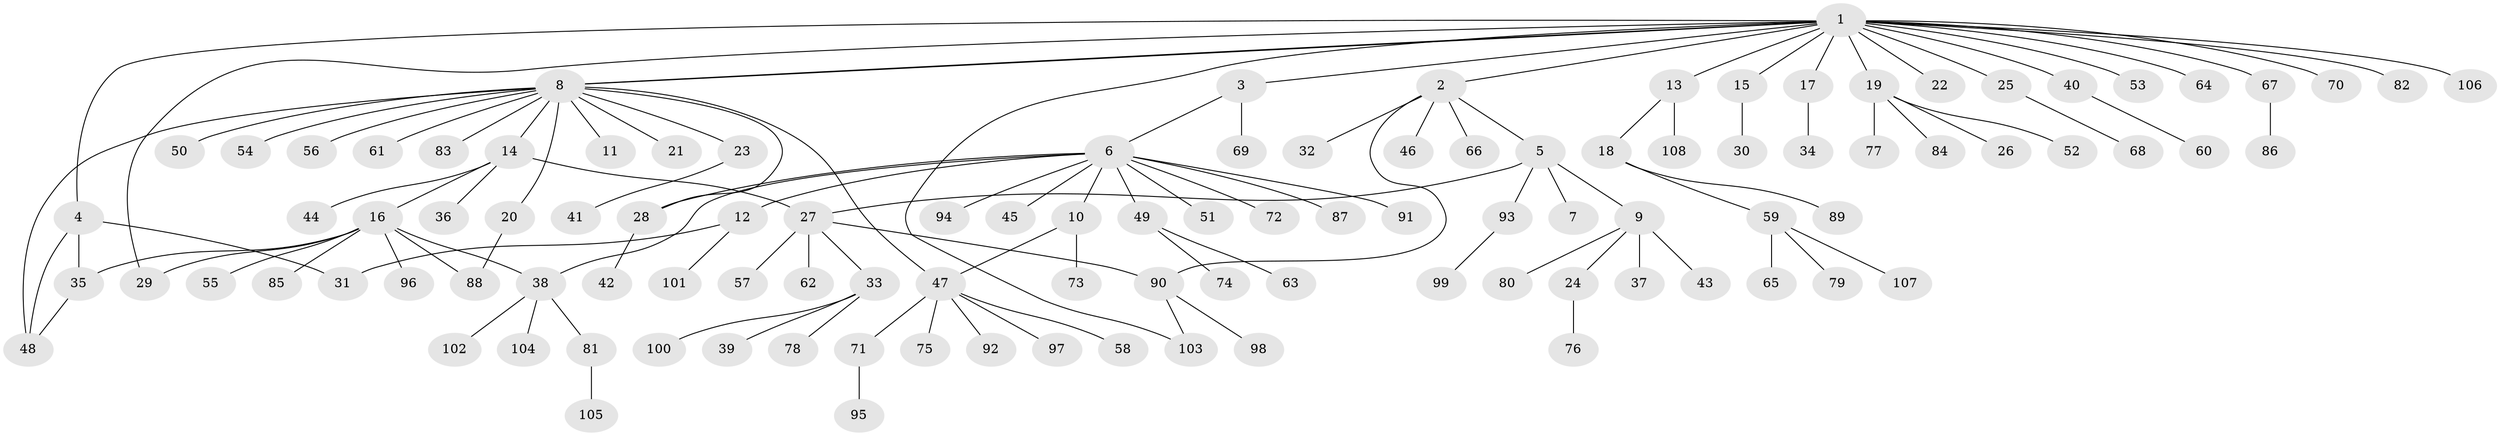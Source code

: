 // Generated by graph-tools (version 1.1) at 2025/25/03/09/25 03:25:59]
// undirected, 108 vertices, 120 edges
graph export_dot {
graph [start="1"]
  node [color=gray90,style=filled];
  1;
  2;
  3;
  4;
  5;
  6;
  7;
  8;
  9;
  10;
  11;
  12;
  13;
  14;
  15;
  16;
  17;
  18;
  19;
  20;
  21;
  22;
  23;
  24;
  25;
  26;
  27;
  28;
  29;
  30;
  31;
  32;
  33;
  34;
  35;
  36;
  37;
  38;
  39;
  40;
  41;
  42;
  43;
  44;
  45;
  46;
  47;
  48;
  49;
  50;
  51;
  52;
  53;
  54;
  55;
  56;
  57;
  58;
  59;
  60;
  61;
  62;
  63;
  64;
  65;
  66;
  67;
  68;
  69;
  70;
  71;
  72;
  73;
  74;
  75;
  76;
  77;
  78;
  79;
  80;
  81;
  82;
  83;
  84;
  85;
  86;
  87;
  88;
  89;
  90;
  91;
  92;
  93;
  94;
  95;
  96;
  97;
  98;
  99;
  100;
  101;
  102;
  103;
  104;
  105;
  106;
  107;
  108;
  1 -- 2;
  1 -- 3;
  1 -- 4;
  1 -- 8;
  1 -- 8;
  1 -- 13;
  1 -- 15;
  1 -- 17;
  1 -- 19;
  1 -- 22;
  1 -- 25;
  1 -- 29;
  1 -- 40;
  1 -- 53;
  1 -- 64;
  1 -- 67;
  1 -- 70;
  1 -- 82;
  1 -- 103;
  1 -- 106;
  2 -- 5;
  2 -- 32;
  2 -- 46;
  2 -- 66;
  2 -- 90;
  3 -- 6;
  3 -- 69;
  4 -- 31;
  4 -- 35;
  4 -- 48;
  5 -- 7;
  5 -- 9;
  5 -- 27;
  5 -- 93;
  6 -- 10;
  6 -- 12;
  6 -- 28;
  6 -- 38;
  6 -- 45;
  6 -- 49;
  6 -- 51;
  6 -- 72;
  6 -- 87;
  6 -- 91;
  6 -- 94;
  8 -- 11;
  8 -- 14;
  8 -- 20;
  8 -- 21;
  8 -- 23;
  8 -- 28;
  8 -- 47;
  8 -- 48;
  8 -- 50;
  8 -- 54;
  8 -- 56;
  8 -- 61;
  8 -- 83;
  9 -- 24;
  9 -- 37;
  9 -- 43;
  9 -- 80;
  10 -- 47;
  10 -- 73;
  12 -- 31;
  12 -- 101;
  13 -- 18;
  13 -- 108;
  14 -- 16;
  14 -- 27;
  14 -- 36;
  14 -- 44;
  15 -- 30;
  16 -- 29;
  16 -- 35;
  16 -- 38;
  16 -- 55;
  16 -- 85;
  16 -- 88;
  16 -- 96;
  17 -- 34;
  18 -- 59;
  18 -- 89;
  19 -- 26;
  19 -- 52;
  19 -- 77;
  19 -- 84;
  20 -- 88;
  23 -- 41;
  24 -- 76;
  25 -- 68;
  27 -- 33;
  27 -- 57;
  27 -- 62;
  27 -- 90;
  28 -- 42;
  33 -- 39;
  33 -- 78;
  33 -- 100;
  35 -- 48;
  38 -- 81;
  38 -- 102;
  38 -- 104;
  40 -- 60;
  47 -- 58;
  47 -- 71;
  47 -- 75;
  47 -- 92;
  47 -- 97;
  49 -- 63;
  49 -- 74;
  59 -- 65;
  59 -- 79;
  59 -- 107;
  67 -- 86;
  71 -- 95;
  81 -- 105;
  90 -- 98;
  90 -- 103;
  93 -- 99;
}

